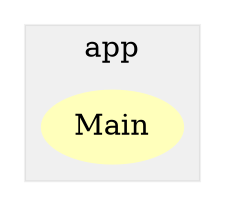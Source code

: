 digraph G {
size="6,4";
ratio="fill";
subgraph cluster_0 {
label="app";
color="#0000000F";
style="filled";
u0[label="Main",style="filled",fillcolor="#ffffbb",penwidth="0"];

}

}
